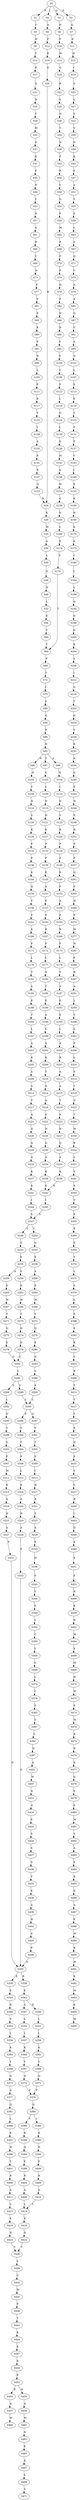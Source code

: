 strict digraph  {
	S0 -> S1 [ label = P ];
	S0 -> S2 [ label = Q ];
	S0 -> S3 [ label = E ];
	S0 -> S4 [ label = I ];
	S1 -> S5 [ label = C ];
	S2 -> S6 [ label = H ];
	S3 -> S7 [ label = Q ];
	S4 -> S8 [ label = A ];
	S5 -> S9 [ label = H ];
	S6 -> S10 [ label = P ];
	S7 -> S11 [ label = E ];
	S8 -> S12 [ label = P ];
	S9 -> S13 [ label = Y ];
	S10 -> S14 [ label = M ];
	S11 -> S15 [ label = H ];
	S12 -> S16 [ label = E ];
	S13 -> S17 [ label = R ];
	S14 -> S18 [ label = G ];
	S15 -> S19 [ label = I ];
	S16 -> S20 [ label = G ];
	S17 -> S21 [ label = Q ];
	S18 -> S22 [ label = R ];
	S19 -> S23 [ label = A ];
	S20 -> S24 [ label = R ];
	S21 -> S25 [ label = N ];
	S22 -> S26 [ label = Y ];
	S23 -> S27 [ label = L ];
	S24 -> S28 [ label = K ];
	S25 -> S29 [ label = Y ];
	S26 -> S30 [ label = N ];
	S27 -> S31 [ label = S ];
	S28 -> S32 [ label = M ];
	S29 -> S33 [ label = M ];
	S30 -> S34 [ label = Y ];
	S31 -> S35 [ label = V ];
	S32 -> S36 [ label = A ];
	S33 -> S37 [ label = G ];
	S34 -> S38 [ label = N ];
	S35 -> S39 [ label = D ];
	S36 -> S40 [ label = L ];
	S37 -> S41 [ label = R ];
	S38 -> S42 [ label = P ];
	S39 -> S43 [ label = K ];
	S40 -> S44 [ label = G ];
	S41 -> S45 [ label = F ];
	S42 -> S46 [ label = R ];
	S43 -> S47 [ label = F ];
	S44 -> S48 [ label = N ];
	S45 -> S49 [ label = N ];
	S46 -> S50 [ label = Y ];
	S47 -> S51 [ label = A ];
	S48 -> S52 [ label = L ];
	S49 -> S53 [ label = Y ];
	S50 -> S54 [ label = G ];
	S51 -> S55 [ label = T ];
	S52 -> S56 [ label = E ];
	S53 -> S57 [ label = N ];
	S54 -> S58 [ label = P ];
	S55 -> S59 [ label = E ];
	S56 -> S60 [ label = V ];
	S57 -> S61 [ label = A ];
	S58 -> S62 [ label = M ];
	S59 -> S63 [ label = I ];
	S60 -> S64 [ label = T ];
	S61 -> S65 [ label = R ];
	S62 -> S66 [ label = P ];
	S63 -> S67 [ label = S ];
	S64 -> S68 [ label = P ];
	S65 -> S69 [ label = Y ];
	S66 -> S70 [ label = P ];
	S67 -> S71 [ label = Q ];
	S68 -> S72 [ label = T ];
	S69 -> S73 [ label = N ];
	S70 -> S74 [ label = P ];
	S71 -> S75 [ label = V ];
	S72 -> S76 [ label = I ];
	S73 -> S77 [ label = P ];
	S74 -> S78 [ label = D ];
	S75 -> S79 [ label = A ];
	S76 -> S80 [ label = S ];
	S77 -> S81 [ label = F ];
	S78 -> S82 [ label = F ];
	S79 -> S83 [ label = A ];
	S80 -> S84 [ label = G ];
	S81 -> S85 [ label = P ];
	S82 -> S86 [ label = H ];
	S83 -> S87 [ label = Q ];
	S84 -> S88 [ label = P ];
	S85 -> S89 [ label = K ];
	S86 -> S90 [ label = R ];
	S87 -> S91 [ label = V ];
	S88 -> S92 [ label = N ];
	S89 -> S93 [ label = P ];
	S90 -> S94 [ label = Y ];
	S91 -> S95 [ label = A ];
	S92 -> S96 [ label = N ];
	S92 -> S97 [ label = T ];
	S92 -> S98 [ label = S ];
	S93 -> S99 [ label = D ];
	S94 -> S100 [ label = F ];
	S95 -> S101 [ label = Q ];
	S96 -> S102 [ label = N ];
	S97 -> S103 [ label = G ];
	S98 -> S104 [ label = N ];
	S99 -> S105 [ label = L ];
	S100 -> S106 [ label = V ];
	S101 -> S107 [ label = L ];
	S102 -> S108 [ label = V ];
	S103 -> S109 [ label = L ];
	S104 -> S110 [ label = I ];
	S105 -> S111 [ label = P ];
	S106 -> S112 [ label = P ];
	S107 -> S113 [ label = E ];
	S108 -> S114 [ label = N ];
	S109 -> S115 [ label = N ];
	S110 -> S116 [ label = D ];
	S111 -> S117 [ label = R ];
	S112 -> S118 [ label = L ];
	S113 -> S119 [ label = E ];
	S114 -> S120 [ label = S ];
	S115 -> S121 [ label = H ];
	S116 -> S122 [ label = V ];
	S117 -> S123 [ label = Y ];
	S118 -> S124 [ label = G ];
	S119 -> S125 [ label = T ];
	S120 -> S126 [ label = K ];
	S121 -> S127 [ label = K ];
	S122 -> S128 [ label = K ];
	S123 -> S129 [ label = I ];
	S124 -> S130 [ label = L ];
	S125 -> S131 [ label = T ];
	S126 -> S132 [ label = P ];
	S127 -> S133 [ label = P ];
	S128 -> S134 [ label = P ];
	S129 -> S135 [ label = A ];
	S130 -> S136 [ label = K ];
	S131 -> S137 [ label = P ];
	S132 -> S138 [ label = P ];
	S133 -> S139 [ label = P ];
	S134 -> S140 [ label = S ];
	S135 -> S141 [ label = P ];
	S136 -> S142 [ label = M ];
	S137 -> S143 [ label = Y ];
	S138 -> S144 [ label = K ];
	S139 -> S145 [ label = R ];
	S140 -> S146 [ label = R ];
	S141 -> S147 [ label = E ];
	S142 -> S148 [ label = A ];
	S143 -> S149 [ label = I ];
	S144 -> S150 [ label = Q ];
	S145 -> S151 [ label = A ];
	S146 -> S152 [ label = P ];
	S147 -> S153 [ label = G ];
	S148 -> S154 [ label = M ];
	S149 -> S155 [ label = E ];
	S150 -> S156 [ label = V ];
	S151 -> S157 [ label = P ];
	S152 -> S158 [ label = A ];
	S153 -> S24 [ label = R ];
	S154 -> S159 [ label = G ];
	S155 -> S160 [ label = K ];
	S156 -> S161 [ label = P ];
	S157 -> S162 [ label = P ];
	S158 -> S163 [ label = P ];
	S159 -> S164 [ label = N ];
	S160 -> S165 [ label = H ];
	S161 -> S166 [ label = K ];
	S162 -> S167 [ label = R ];
	S163 -> S168 [ label = R ];
	S164 -> S169 [ label = L ];
	S165 -> S170 [ label = K ];
	S166 -> S171 [ label = P ];
	S167 -> S172 [ label = P ];
	S168 -> S173 [ label = P ];
	S169 -> S174 [ label = E ];
	S170 -> S175 [ label = K ];
	S171 -> S176 [ label = L ];
	S172 -> S177 [ label = L ];
	S173 -> S178 [ label = L ];
	S174 -> S179 [ label = V ];
	S175 -> S180 [ label = I ];
	S176 -> S181 [ label = T ];
	S177 -> S182 [ label = A ];
	S178 -> S183 [ label = V ];
	S179 -> S64 [ label = T ];
	S180 -> S184 [ label = I ];
	S181 -> S185 [ label = S ];
	S182 -> S186 [ label = T ];
	S183 -> S187 [ label = S ];
	S184 -> S188 [ label = L ];
	S185 -> S189 [ label = E ];
	S186 -> S190 [ label = E ];
	S187 -> S191 [ label = E ];
	S188 -> S192 [ label = Q ];
	S189 -> S193 [ label = T ];
	S190 -> S194 [ label = A ];
	S191 -> S195 [ label = E ];
	S192 -> S196 [ label = D ];
	S193 -> S197 [ label = L ];
	S194 -> S198 [ label = L ];
	S195 -> S199 [ label = L ];
	S196 -> S200 [ label = D ];
	S197 -> S201 [ label = A ];
	S198 -> S202 [ label = A ];
	S199 -> S203 [ label = A ];
	S200 -> S204 [ label = R ];
	S201 -> S205 [ label = K ];
	S202 -> S206 [ label = R ];
	S203 -> S207 [ label = R ];
	S204 -> S208 [ label = S ];
	S205 -> S209 [ label = S ];
	S206 -> S210 [ label = T ];
	S207 -> S211 [ label = A ];
	S208 -> S212 [ label = I ];
	S209 -> S213 [ label = A ];
	S210 -> S214 [ label = A ];
	S211 -> S215 [ label = A ];
	S212 -> S216 [ label = G ];
	S213 -> S217 [ label = V ];
	S214 -> S218 [ label = A ];
	S215 -> S219 [ label = T ];
	S216 -> S220 [ label = T ];
	S217 -> S221 [ label = A ];
	S218 -> S222 [ label = S ];
	S219 -> S223 [ label = S ];
	S220 -> S224 [ label = D ];
	S221 -> S225 [ label = Q ];
	S222 -> S226 [ label = H ];
	S223 -> S227 [ label = H ];
	S224 -> S228 [ label = V ];
	S225 -> S229 [ label = Q ];
	S226 -> S230 [ label = Q ];
	S227 -> S231 [ label = Q ];
	S228 -> S232 [ label = R ];
	S229 -> S233 [ label = A ];
	S230 -> S234 [ label = A ];
	S231 -> S235 [ label = A ];
	S232 -> S236 [ label = A ];
	S233 -> S237 [ label = K ];
	S234 -> S238 [ label = K ];
	S235 -> S239 [ label = K ];
	S236 -> S240 [ label = G ];
	S237 -> S241 [ label = K ];
	S238 -> S242 [ label = K ];
	S239 -> S242 [ label = K ];
	S240 -> S243 [ label = E ];
	S241 -> S244 [ label = I ];
	S242 -> S245 [ label = I ];
	S243 -> S246 [ label = N ];
	S244 -> S247 [ label = S ];
	S245 -> S247 [ label = S ];
	S246 -> S248 [ label = P ];
	S247 -> S249 [ label = S ];
	S247 -> S250 [ label = T ];
	S248 -> S251 [ label = R ];
	S249 -> S252 [ label = G ];
	S250 -> S253 [ label = G ];
	S251 -> S254 [ label = F ];
	S252 -> S255 [ label = E ];
	S253 -> S256 [ label = E ];
	S254 -> S257 [ label = F ];
	S255 -> S258 [ label = S ];
	S255 -> S259 [ label = A ];
	S256 -> S260 [ label = A ];
	S257 -> S261 [ label = Q ];
	S258 -> S262 [ label = E ];
	S259 -> S263 [ label = E ];
	S260 -> S264 [ label = E ];
	S261 -> S265 [ label = F ];
	S262 -> S266 [ label = W ];
	S263 -> S267 [ label = W ];
	S264 -> S268 [ label = W ];
	S265 -> S269 [ label = H ];
	S266 -> S270 [ label = T ];
	S267 -> S271 [ label = T ];
	S268 -> S272 [ label = V ];
	S269 -> S273 [ label = P ];
	S270 -> S274 [ label = Q ];
	S271 -> S275 [ label = Q ];
	S272 -> S276 [ label = Q ];
	S273 -> S277 [ label = M ];
	S274 -> S278 [ label = E ];
	S275 -> S279 [ label = E ];
	S276 -> S280 [ label = E ];
	S277 -> S281 [ label = N ];
	S278 -> S282 [ label = G ];
	S279 -> S282 [ label = G ];
	S280 -> S283 [ label = G ];
	S281 -> S284 [ label = P ];
	S282 -> S285 [ label = L ];
	S283 -> S286 [ label = L ];
	S284 -> S287 [ label = R ];
	S285 -> S288 [ label = S ];
	S285 -> S289 [ label = A ];
	S286 -> S290 [ label = A ];
	S287 -> S291 [ label = A ];
	S288 -> S292 [ label = L ];
	S289 -> S293 [ label = L ];
	S290 -> S293 [ label = L ];
	S291 -> S294 [ label = L ];
	S292 -> S295 [ label = Q ];
	S293 -> S296 [ label = E ];
	S293 -> S297 [ label = Q ];
	S294 -> S298 [ label = Y ];
	S295 -> S299 [ label = V ];
	S296 -> S300 [ label = V ];
	S297 -> S301 [ label = V ];
	S298 -> S302 [ label = L ];
	S299 -> S303 [ label = S ];
	S300 -> S304 [ label = T ];
	S301 -> S305 [ label = T ];
	S302 -> S306 [ label = P ];
	S303 -> S307 [ label = F ];
	S304 -> S308 [ label = F ];
	S305 -> S309 [ label = F ];
	S306 -> S310 [ label = L ];
	S307 -> S311 [ label = M ];
	S308 -> S312 [ label = L ];
	S309 -> S313 [ label = I ];
	S310 -> S314 [ label = P ];
	S311 -> S315 [ label = K ];
	S312 -> S316 [ label = K ];
	S313 -> S317 [ label = H ];
	S314 -> S318 [ label = T ];
	S315 -> S319 [ label = A ];
	S316 -> S320 [ label = A ];
	S317 -> S321 [ label = R ];
	S318 -> S322 [ label = G ];
	S319 -> S323 [ label = H ];
	S320 -> S324 [ label = H ];
	S321 -> S325 [ label = S ];
	S322 -> S326 [ label = T ];
	S323 -> S327 [ label = A ];
	S324 -> S328 [ label = A ];
	S325 -> S329 [ label = S ];
	S326 -> S330 [ label = M ];
	S327 -> S331 [ label = P ];
	S328 -> S332 [ label = P ];
	S329 -> S333 [ label = E ];
	S330 -> S334 [ label = R ];
	S331 -> S335 [ label = G ];
	S332 -> S335 [ label = G ];
	S333 -> S336 [ label = W ];
	S334 -> S337 [ label = C ];
	S335 -> S338 [ label = R ];
	S335 -> S339 [ label = E ];
	S336 -> S340 [ label = G ];
	S337 -> S341 [ label = Y ];
	S338 -> S342 [ label = E ];
	S339 -> S343 [ label = E ];
	S340 -> S344 [ label = V ];
	S341 -> S345 [ label = S ];
	S342 -> S346 [ label = R ];
	S342 -> S347 [ label = S ];
	S343 -> S348 [ label = R ];
	S344 -> S349 [ label = S ];
	S345 -> S350 [ label = V ];
	S346 -> S351 [ label = L ];
	S347 -> S352 [ label = L ];
	S348 -> S353 [ label = V ];
	S349 -> S354 [ label = L ];
	S350 -> S355 [ label = E ];
	S351 -> S356 [ label = L ];
	S352 -> S357 [ label = L ];
	S353 -> S358 [ label = L ];
	S354 -> S359 [ label = C ];
	S355 -> S360 [ label = E ];
	S356 -> S361 [ label = K ];
	S357 -> S362 [ label = K ];
	S358 -> S363 [ label = K ];
	S359 -> S364 [ label = V ];
	S360 -> S365 [ label = E ];
	S361 -> S366 [ label = Y ];
	S362 -> S367 [ label = Y ];
	S363 -> S368 [ label = Y ];
	S364 -> S369 [ label = S ];
	S365 -> S370 [ label = Y ];
	S366 -> S371 [ label = Q ];
	S367 -> S372 [ label = Q ];
	S368 -> S373 [ label = Q ];
	S369 -> S374 [ label = L ];
	S370 -> S375 [ label = L ];
	S371 -> S376 [ label = P ];
	S372 -> S376 [ label = P ];
	S373 -> S377 [ label = A ];
	S374 -> S378 [ label = I ];
	S375 -> S379 [ label = S ];
	S376 -> S380 [ label = Q ];
	S377 -> S381 [ label = Q ];
	S378 -> S382 [ label = F ];
	S379 -> S383 [ label = L ];
	S380 -> S384 [ label = V ];
	S380 -> S385 [ label = I ];
	S381 -> S386 [ label = L ];
	S382 -> S387 [ label = S ];
	S383 -> S388 [ label = E ];
	S384 -> S389 [ label = R ];
	S385 -> S390 [ label = R ];
	S386 -> S391 [ label = K ];
	S387 -> S392 [ label = L ];
	S388 -> S393 [ label = E ];
	S389 -> S394 [ label = N ];
	S390 -> S395 [ label = N ];
	S391 -> S396 [ label = N ];
	S392 -> S397 [ label = D ];
	S393 -> S398 [ label = K ];
	S394 -> S399 [ label = F ];
	S395 -> S400 [ label = F ];
	S396 -> S401 [ label = Y ];
	S397 -> S402 [ label = A ];
	S398 -> S403 [ label = Y ];
	S399 -> S404 [ label = R ];
	S400 -> S405 [ label = R ];
	S401 -> S406 [ label = R ];
	S402 -> S407 [ label = W ];
	S403 -> S408 [ label = R ];
	S404 -> S409 [ label = A ];
	S405 -> S410 [ label = A ];
	S406 -> S411 [ label = A ];
	S407 -> S412 [ label = A ];
	S408 -> S413 [ label = Y ];
	S409 -> S414 [ label = L ];
	S410 -> S414 [ label = L ];
	S411 -> S415 [ label = L ];
	S412 -> S416 [ label = A ];
	S413 -> S417 [ label = Y ];
	S414 -> S418 [ label = E ];
	S415 -> S419 [ label = E ];
	S416 -> S420 [ label = P ];
	S417 -> S421 [ label = V ];
	S418 -> S422 [ label = N ];
	S419 -> S423 [ label = N ];
	S420 -> S424 [ label = S ];
	S421 -> S425 [ label = E ];
	S422 -> S426 [ label = V ];
	S423 -> S426 [ label = V ];
	S424 -> S427 [ label = S ];
	S425 -> S428 [ label = Q ];
	S426 -> S429 [ label = L ];
	S427 -> S430 [ label = G ];
	S428 -> S431 [ label = E ];
	S429 -> S432 [ label = C ];
	S430 -> S433 [ label = V ];
	S431 -> S434 [ label = Y ];
	S432 -> S435 [ label = M ];
	S433 -> S436 [ label = K ];
	S434 -> S437 [ label = L ];
	S435 -> S438 [ label = P ];
	S436 -> S439 [ label = A ];
	S437 -> S440 [ label = R ];
	S438 -> S441 [ label = T ];
	S439 -> S442 [ label = H ];
	S440 -> S443 [ label = I ];
	S441 -> S444 [ label = K ];
	S442 -> S445 [ label = A ];
	S443 -> S446 [ label = D ];
	S444 -> S447 [ label = E ];
	S445 -> S448 [ label = P ];
	S446 -> S449 [ label = E ];
	S447 -> S450 [ label = K ];
	S448 -> S335 [ label = G ];
	S449 -> S451 [ label = E ];
	S450 -> S452 [ label = P ];
	S451 -> S453 [ label = E ];
	S452 -> S454 [ label = K ];
	S452 -> S455 [ label = N ];
	S453 -> S456 [ label = R ];
	S454 -> S457 [ label = A ];
	S455 -> S458 [ label = A ];
	S456 -> S459 [ label = K ];
	S457 -> S460 [ label = M ];
	S458 -> S461 [ label = M ];
	S459 -> S462 [ label = R ];
	S461 -> S463 [ label = N ];
	S462 -> S464 [ label = M ];
	S463 -> S465 [ label = E ];
	S464 -> S466 [ label = E ];
	S465 -> S467 [ label = E ];
	S466 -> S468 [ label = M ];
	S467 -> S469 [ label = L ];
	S468 -> S470 [ label = H ];
	S469 -> S471 [ label = S ];
	S470 -> S472 [ label = W ];
	S472 -> S473 [ label = E ];
	S473 -> S474 [ label = M ];
	S474 -> S475 [ label = R ];
	S475 -> S476 [ label = K ];
	S476 -> S477 [ label = K ];
	S477 -> S478 [ label = Q ];
	S478 -> S479 [ label = E ];
	S479 -> S480 [ label = E ];
	S480 -> S481 [ label = M ];
	S481 -> S482 [ label = V ];
	S482 -> S483 [ label = A ];
	S483 -> S484 [ label = E ];
	S484 -> S485 [ label = K ];
	S485 -> S486 [ label = K ];
	S486 -> S487 [ label = A ];
	S487 -> S488 [ label = E ];
	S488 -> S489 [ label = M ];
	S489 -> S490 [ label = K ];
	S490 -> S491 [ label = M ];
	S491 -> S492 [ label = K ];
	S492 -> S493 [ label = M ];
	S493 -> S494 [ label = K ];
	S494 -> S495 [ label = M ];
}
